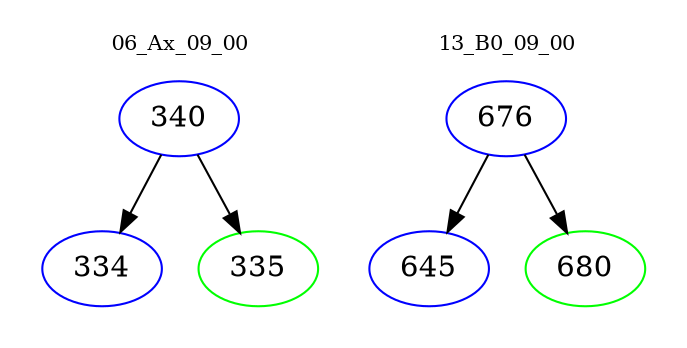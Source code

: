 digraph{
subgraph cluster_0 {
color = white
label = "06_Ax_09_00";
fontsize=10;
T0_340 [label="340", color="blue"]
T0_340 -> T0_334 [color="black"]
T0_334 [label="334", color="blue"]
T0_340 -> T0_335 [color="black"]
T0_335 [label="335", color="green"]
}
subgraph cluster_1 {
color = white
label = "13_B0_09_00";
fontsize=10;
T1_676 [label="676", color="blue"]
T1_676 -> T1_645 [color="black"]
T1_645 [label="645", color="blue"]
T1_676 -> T1_680 [color="black"]
T1_680 [label="680", color="green"]
}
}
